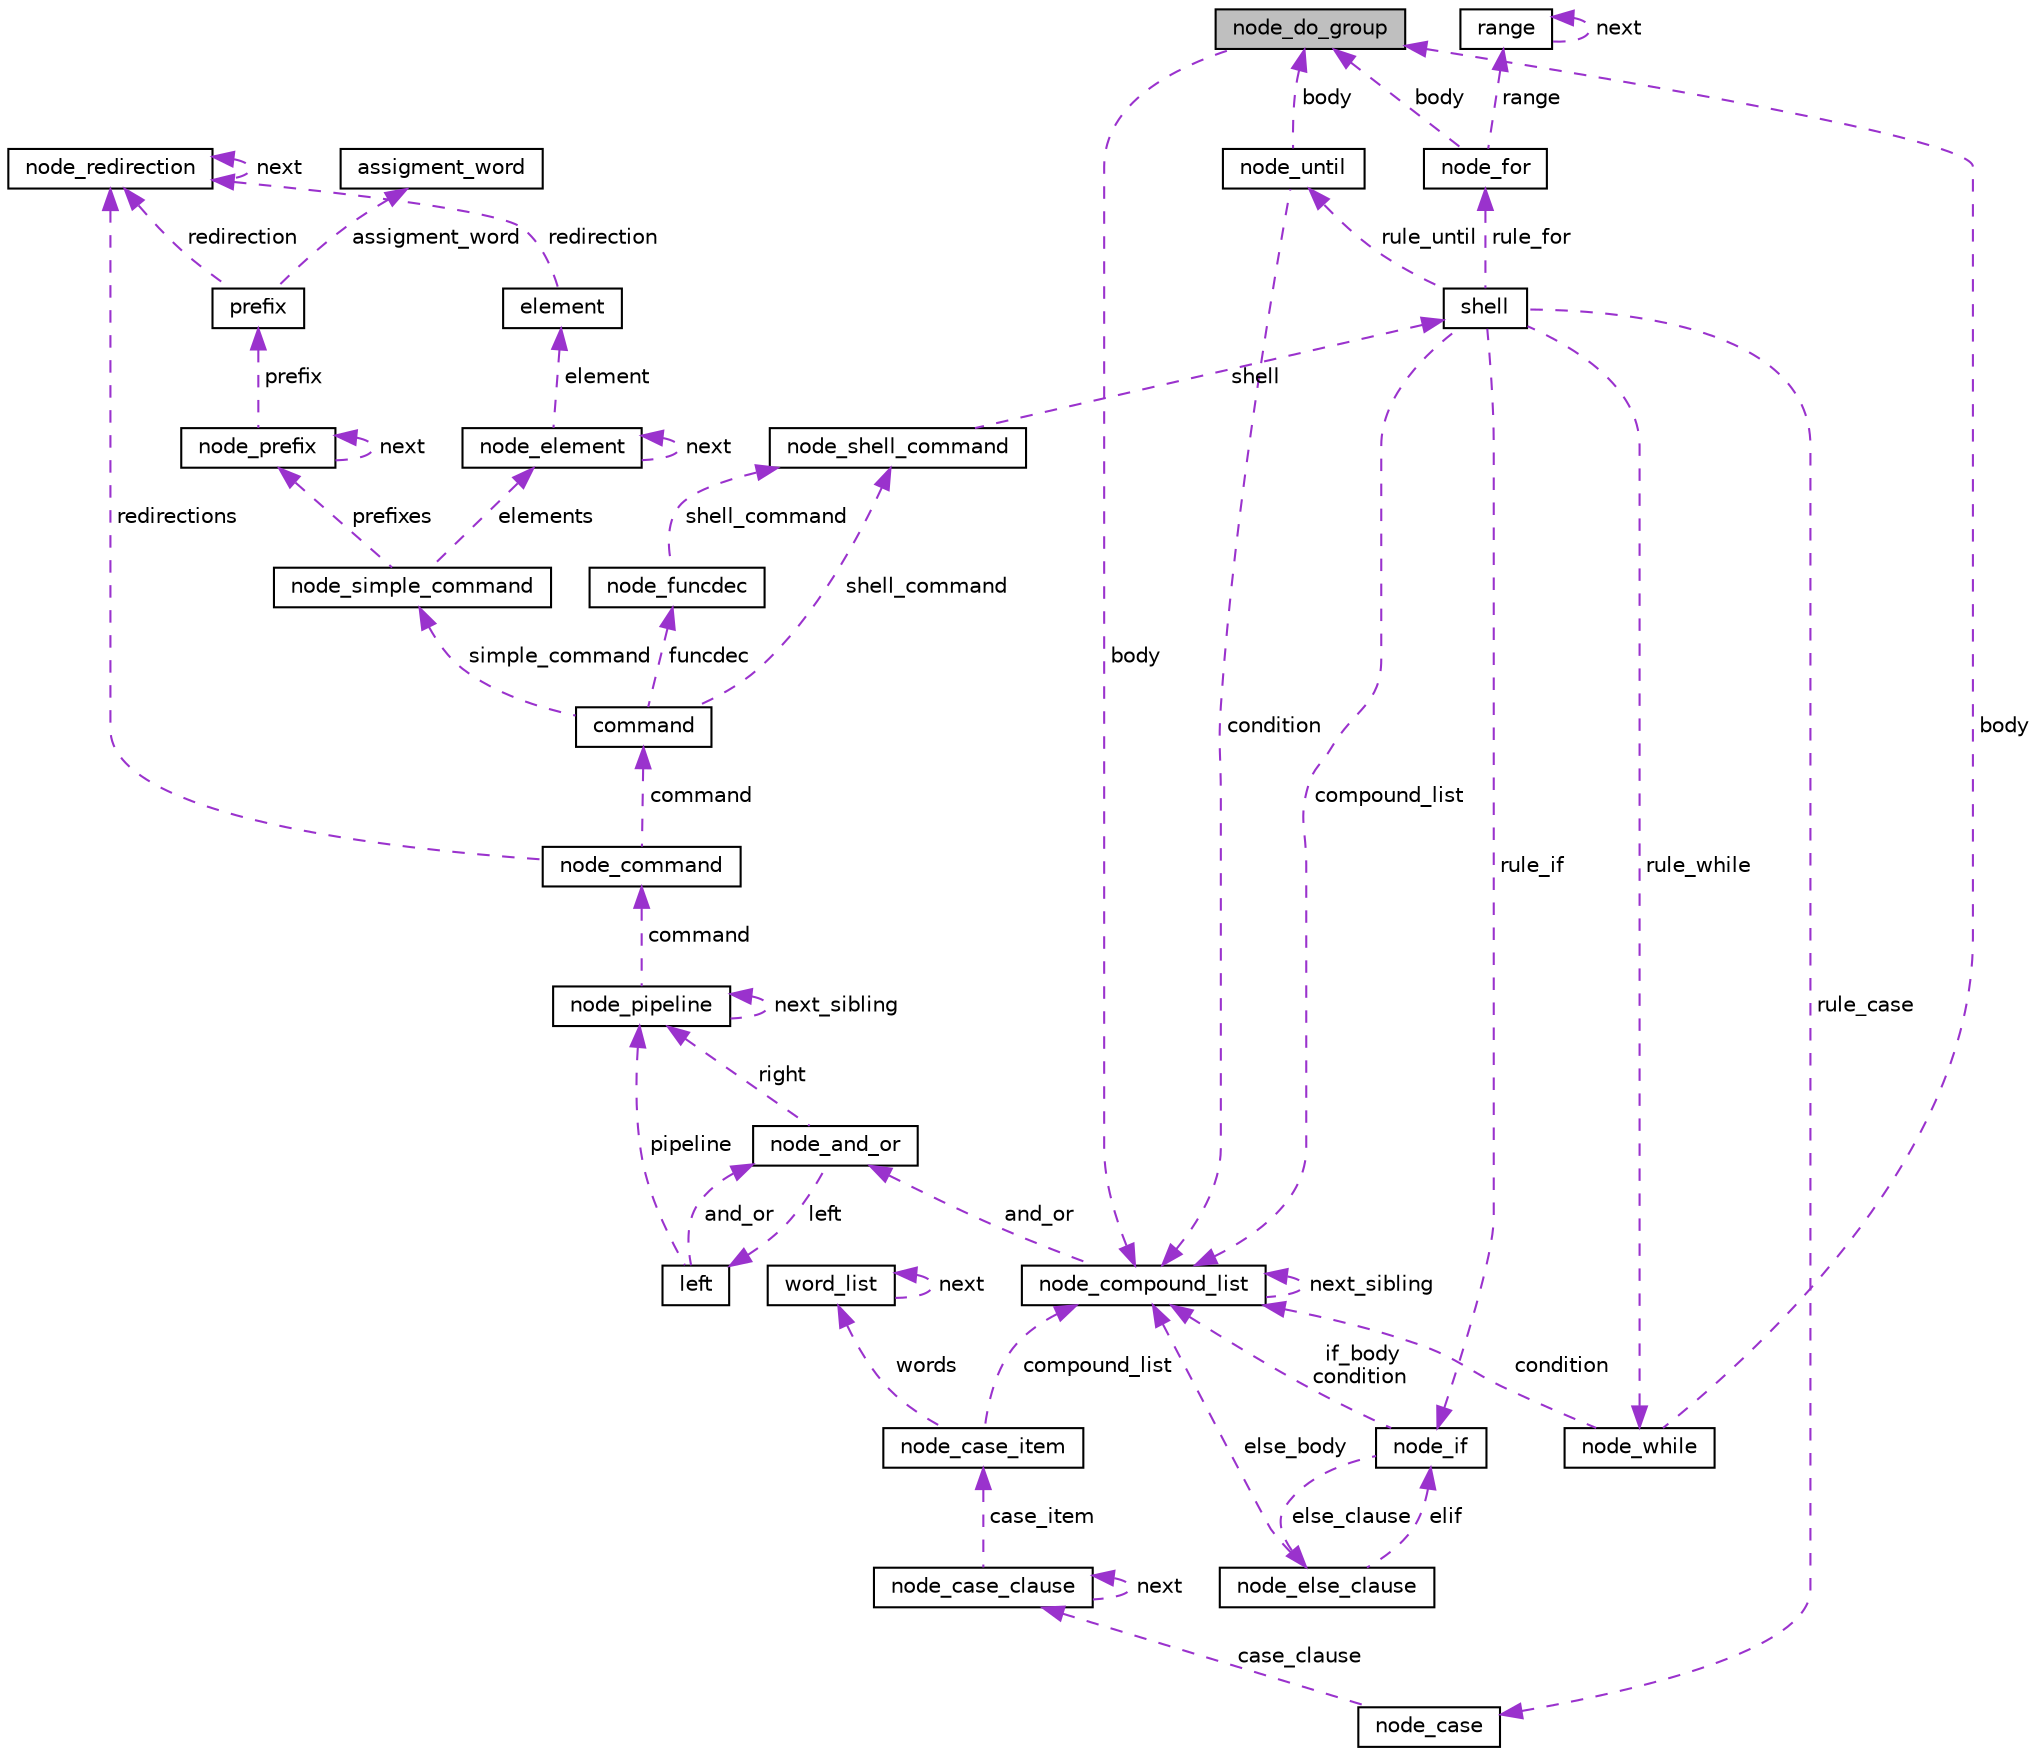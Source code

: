 digraph "node_do_group"
{
 // LATEX_PDF_SIZE
  edge [fontname="Helvetica",fontsize="10",labelfontname="Helvetica",labelfontsize="10"];
  node [fontname="Helvetica",fontsize="10",shape=record];
  Node1 [label="node_do_group",height=0.2,width=0.4,color="black", fillcolor="grey75", style="filled", fontcolor="black",tooltip=" "];
  Node2 -> Node1 [dir="back",color="darkorchid3",fontsize="10",style="dashed",label=" body" ,fontname="Helvetica"];
  Node2 [label="node_compound_list",height=0.2,width=0.4,color="black", fillcolor="white", style="filled",URL="$structnode__compound__list.html",tooltip=" "];
  Node2 -> Node2 [dir="back",color="darkorchid3",fontsize="10",style="dashed",label=" next_sibling" ,fontname="Helvetica"];
  Node3 -> Node2 [dir="back",color="darkorchid3",fontsize="10",style="dashed",label=" and_or" ,fontname="Helvetica"];
  Node3 [label="node_and_or",height=0.2,width=0.4,color="black", fillcolor="white", style="filled",URL="$structnode__and__or.html",tooltip=" "];
  Node4 -> Node3 [dir="back",color="darkorchid3",fontsize="10",style="dashed",label=" right" ,fontname="Helvetica"];
  Node4 [label="node_pipeline",height=0.2,width=0.4,color="black", fillcolor="white", style="filled",URL="$structnode__pipeline.html",tooltip=" "];
  Node4 -> Node4 [dir="back",color="darkorchid3",fontsize="10",style="dashed",label=" next_sibling" ,fontname="Helvetica"];
  Node5 -> Node4 [dir="back",color="darkorchid3",fontsize="10",style="dashed",label=" command" ,fontname="Helvetica"];
  Node5 [label="node_command",height=0.2,width=0.4,color="black", fillcolor="white", style="filled",URL="$structnode__command.html",tooltip=" "];
  Node6 -> Node5 [dir="back",color="darkorchid3",fontsize="10",style="dashed",label=" redirections" ,fontname="Helvetica"];
  Node6 [label="node_redirection",height=0.2,width=0.4,color="black", fillcolor="white", style="filled",URL="$structnode__redirection.html",tooltip=" "];
  Node6 -> Node6 [dir="back",color="darkorchid3",fontsize="10",style="dashed",label=" next" ,fontname="Helvetica"];
  Node7 -> Node5 [dir="back",color="darkorchid3",fontsize="10",style="dashed",label=" command" ,fontname="Helvetica"];
  Node7 [label="command",height=0.2,width=0.4,color="black", fillcolor="white", style="filled",URL="$unionnode__command_1_1command.html",tooltip=" "];
  Node8 -> Node7 [dir="back",color="darkorchid3",fontsize="10",style="dashed",label=" funcdec" ,fontname="Helvetica"];
  Node8 [label="node_funcdec",height=0.2,width=0.4,color="black", fillcolor="white", style="filled",URL="$structnode__funcdec.html",tooltip=" "];
  Node9 -> Node8 [dir="back",color="darkorchid3",fontsize="10",style="dashed",label=" shell_command" ,fontname="Helvetica"];
  Node9 [label="node_shell_command",height=0.2,width=0.4,color="black", fillcolor="white", style="filled",URL="$structnode__shell__command.html",tooltip=" "];
  Node10 -> Node9 [dir="back",color="darkorchid3",fontsize="10",style="dashed",label=" shell" ,fontname="Helvetica"];
  Node10 [label="shell",height=0.2,width=0.4,color="black", fillcolor="white", style="filled",URL="$unionnode__shell__command_1_1shell.html",tooltip=" "];
  Node11 -> Node10 [dir="back",color="darkorchid3",fontsize="10",style="dashed",label=" rule_if" ,fontname="Helvetica"];
  Node11 [label="node_if",height=0.2,width=0.4,color="black", fillcolor="white", style="filled",URL="$structnode__if.html",tooltip=" "];
  Node2 -> Node11 [dir="back",color="darkorchid3",fontsize="10",style="dashed",label=" if_body\ncondition" ,fontname="Helvetica"];
  Node12 -> Node11 [dir="back",color="darkorchid3",fontsize="10",style="dashed",label=" else_clause" ,fontname="Helvetica"];
  Node12 [label="node_else_clause",height=0.2,width=0.4,color="black", fillcolor="white", style="filled",URL="$structnode__else__clause.html",tooltip=" "];
  Node11 -> Node12 [dir="back",color="darkorchid3",fontsize="10",style="dashed",label=" elif" ,fontname="Helvetica"];
  Node2 -> Node12 [dir="back",color="darkorchid3",fontsize="10",style="dashed",label=" else_body" ,fontname="Helvetica"];
  Node2 -> Node10 [dir="back",color="darkorchid3",fontsize="10",style="dashed",label=" compound_list" ,fontname="Helvetica"];
  Node13 -> Node10 [dir="back",color="darkorchid3",fontsize="10",style="dashed",label=" rule_until" ,fontname="Helvetica"];
  Node13 [label="node_until",height=0.2,width=0.4,color="black", fillcolor="white", style="filled",URL="$structnode__until.html",tooltip=" "];
  Node1 -> Node13 [dir="back",color="darkorchid3",fontsize="10",style="dashed",label=" body" ,fontname="Helvetica"];
  Node2 -> Node13 [dir="back",color="darkorchid3",fontsize="10",style="dashed",label=" condition" ,fontname="Helvetica"];
  Node14 -> Node10 [dir="back",color="darkorchid3",fontsize="10",style="dashed",label=" rule_while" ,fontname="Helvetica"];
  Node14 [label="node_while",height=0.2,width=0.4,color="black", fillcolor="white", style="filled",URL="$structnode__while.html",tooltip=" "];
  Node1 -> Node14 [dir="back",color="darkorchid3",fontsize="10",style="dashed",label=" body" ,fontname="Helvetica"];
  Node2 -> Node14 [dir="back",color="darkorchid3",fontsize="10",style="dashed",label=" condition" ,fontname="Helvetica"];
  Node15 -> Node10 [dir="back",color="darkorchid3",fontsize="10",style="dashed",label=" rule_for" ,fontname="Helvetica"];
  Node15 [label="node_for",height=0.2,width=0.4,color="black", fillcolor="white", style="filled",URL="$structnode__for.html",tooltip=" "];
  Node1 -> Node15 [dir="back",color="darkorchid3",fontsize="10",style="dashed",label=" body" ,fontname="Helvetica"];
  Node16 -> Node15 [dir="back",color="darkorchid3",fontsize="10",style="dashed",label=" range" ,fontname="Helvetica"];
  Node16 [label="range",height=0.2,width=0.4,color="black", fillcolor="white", style="filled",URL="$structrange.html",tooltip=" "];
  Node16 -> Node16 [dir="back",color="darkorchid3",fontsize="10",style="dashed",label=" next" ,fontname="Helvetica"];
  Node17 -> Node10 [dir="back",color="darkorchid3",fontsize="10",style="dashed",label=" rule_case" ,fontname="Helvetica"];
  Node17 [label="node_case",height=0.2,width=0.4,color="black", fillcolor="white", style="filled",URL="$structnode__case.html",tooltip=" "];
  Node18 -> Node17 [dir="back",color="darkorchid3",fontsize="10",style="dashed",label=" case_clause" ,fontname="Helvetica"];
  Node18 [label="node_case_clause",height=0.2,width=0.4,color="black", fillcolor="white", style="filled",URL="$structnode__case__clause.html",tooltip=" "];
  Node18 -> Node18 [dir="back",color="darkorchid3",fontsize="10",style="dashed",label=" next" ,fontname="Helvetica"];
  Node19 -> Node18 [dir="back",color="darkorchid3",fontsize="10",style="dashed",label=" case_item" ,fontname="Helvetica"];
  Node19 [label="node_case_item",height=0.2,width=0.4,color="black", fillcolor="white", style="filled",URL="$structnode__case__item.html",tooltip=" "];
  Node2 -> Node19 [dir="back",color="darkorchid3",fontsize="10",style="dashed",label=" compound_list" ,fontname="Helvetica"];
  Node20 -> Node19 [dir="back",color="darkorchid3",fontsize="10",style="dashed",label=" words" ,fontname="Helvetica"];
  Node20 [label="word_list",height=0.2,width=0.4,color="black", fillcolor="white", style="filled",URL="$structword__list.html",tooltip=" "];
  Node20 -> Node20 [dir="back",color="darkorchid3",fontsize="10",style="dashed",label=" next" ,fontname="Helvetica"];
  Node21 -> Node7 [dir="back",color="darkorchid3",fontsize="10",style="dashed",label=" simple_command" ,fontname="Helvetica"];
  Node21 [label="node_simple_command",height=0.2,width=0.4,color="black", fillcolor="white", style="filled",URL="$structnode__simple__command.html",tooltip=" "];
  Node22 -> Node21 [dir="back",color="darkorchid3",fontsize="10",style="dashed",label=" elements" ,fontname="Helvetica"];
  Node22 [label="node_element",height=0.2,width=0.4,color="black", fillcolor="white", style="filled",URL="$structnode__element.html",tooltip=" "];
  Node22 -> Node22 [dir="back",color="darkorchid3",fontsize="10",style="dashed",label=" next" ,fontname="Helvetica"];
  Node23 -> Node22 [dir="back",color="darkorchid3",fontsize="10",style="dashed",label=" element" ,fontname="Helvetica"];
  Node23 [label="element",height=0.2,width=0.4,color="black", fillcolor="white", style="filled",URL="$unionnode__element_1_1element.html",tooltip=" "];
  Node6 -> Node23 [dir="back",color="darkorchid3",fontsize="10",style="dashed",label=" redirection" ,fontname="Helvetica"];
  Node24 -> Node21 [dir="back",color="darkorchid3",fontsize="10",style="dashed",label=" prefixes" ,fontname="Helvetica"];
  Node24 [label="node_prefix",height=0.2,width=0.4,color="black", fillcolor="white", style="filled",URL="$structnode__prefix.html",tooltip=" "];
  Node24 -> Node24 [dir="back",color="darkorchid3",fontsize="10",style="dashed",label=" next" ,fontname="Helvetica"];
  Node25 -> Node24 [dir="back",color="darkorchid3",fontsize="10",style="dashed",label=" prefix" ,fontname="Helvetica"];
  Node25 [label="prefix",height=0.2,width=0.4,color="black", fillcolor="white", style="filled",URL="$unionnode__prefix_1_1prefix.html",tooltip=" "];
  Node6 -> Node25 [dir="back",color="darkorchid3",fontsize="10",style="dashed",label=" redirection" ,fontname="Helvetica"];
  Node26 -> Node25 [dir="back",color="darkorchid3",fontsize="10",style="dashed",label=" assigment_word" ,fontname="Helvetica"];
  Node26 [label="assigment_word",height=0.2,width=0.4,color="black", fillcolor="white", style="filled",URL="$structnode__prefix_1_1prefix_1_1assigment__word.html",tooltip=" "];
  Node9 -> Node7 [dir="back",color="darkorchid3",fontsize="10",style="dashed",label=" shell_command" ,fontname="Helvetica"];
  Node27 -> Node3 [dir="back",color="darkorchid3",fontsize="10",style="dashed",label=" left" ,fontname="Helvetica"];
  Node27 [label="left",height=0.2,width=0.4,color="black", fillcolor="white", style="filled",URL="$unionnode__and__or_1_1left.html",tooltip=" "];
  Node4 -> Node27 [dir="back",color="darkorchid3",fontsize="10",style="dashed",label=" pipeline" ,fontname="Helvetica"];
  Node3 -> Node27 [dir="back",color="darkorchid3",fontsize="10",style="dashed",label=" and_or" ,fontname="Helvetica"];
}
